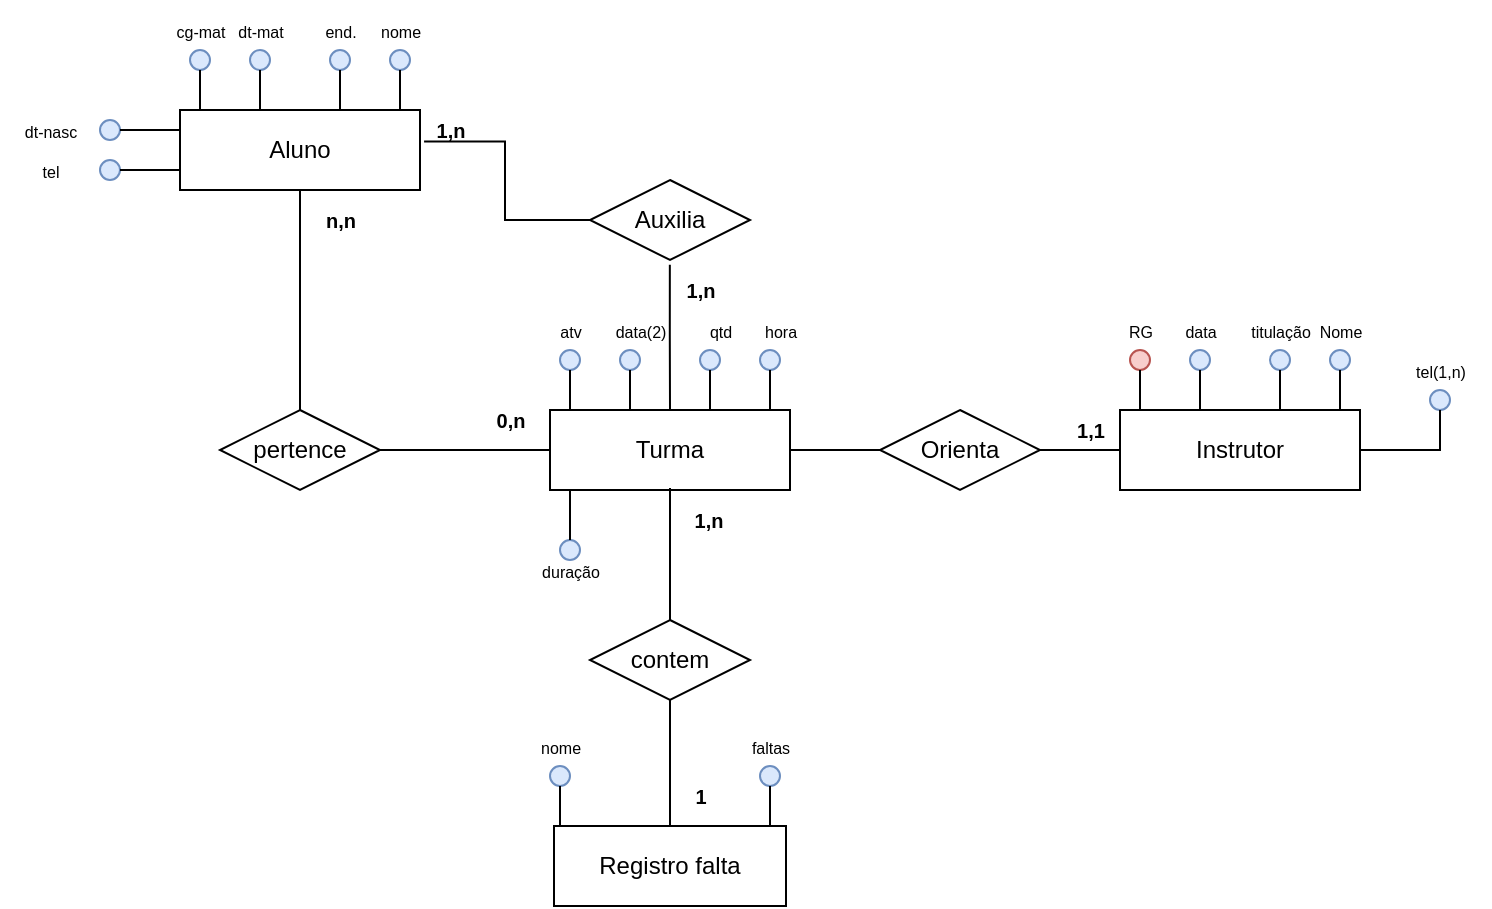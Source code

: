 <mxfile version="24.0.4" type="device">
  <diagram name="Página-1" id="_ynEFMPeJX_Sv4S68ShE">
    <mxGraphModel dx="523" dy="394" grid="1" gridSize="10" guides="1" tooltips="1" connect="1" arrows="1" fold="1" page="1" pageScale="1" pageWidth="827" pageHeight="1169" math="0" shadow="0">
      <root>
        <mxCell id="0" />
        <mxCell id="1" parent="0" />
        <mxCell id="xR3U2uLO1Am0mnn2qQ25-1" value="Aluno" style="rounded=0;whiteSpace=wrap;html=1;" parent="1" vertex="1">
          <mxGeometry x="130" y="605" width="120" height="40" as="geometry" />
        </mxCell>
        <mxCell id="xR3U2uLO1Am0mnn2qQ25-2" value="" style="ellipse;whiteSpace=wrap;html=1;aspect=fixed;fillColor=#dae8fc;strokeColor=#6c8ebf;" parent="1" vertex="1">
          <mxGeometry x="135" y="575" width="10" height="10" as="geometry" />
        </mxCell>
        <mxCell id="xR3U2uLO1Am0mnn2qQ25-3" style="edgeStyle=orthogonalEdgeStyle;rounded=0;orthogonalLoop=1;jettySize=auto;html=1;endArrow=none;endFill=0;" parent="1" source="xR3U2uLO1Am0mnn2qQ25-2" edge="1">
          <mxGeometry relative="1" as="geometry">
            <mxPoint x="140" y="605" as="targetPoint" />
          </mxGeometry>
        </mxCell>
        <mxCell id="xR3U2uLO1Am0mnn2qQ25-4" value="&lt;span style=&quot;font-size: 8px;&quot;&gt;cg-mat&lt;/span&gt;" style="text;html=1;align=center;verticalAlign=middle;resizable=0;points=[];autosize=1;strokeColor=none;fillColor=none;" parent="1" vertex="1">
          <mxGeometry x="115" y="550" width="50" height="30" as="geometry" />
        </mxCell>
        <mxCell id="xR3U2uLO1Am0mnn2qQ25-5" value="" style="ellipse;whiteSpace=wrap;html=1;aspect=fixed;fillColor=#dae8fc;strokeColor=#6c8ebf;" parent="1" vertex="1">
          <mxGeometry x="235" y="575" width="10" height="10" as="geometry" />
        </mxCell>
        <mxCell id="xR3U2uLO1Am0mnn2qQ25-6" style="edgeStyle=orthogonalEdgeStyle;rounded=0;orthogonalLoop=1;jettySize=auto;html=1;endArrow=none;endFill=0;" parent="1" source="xR3U2uLO1Am0mnn2qQ25-5" edge="1">
          <mxGeometry relative="1" as="geometry">
            <mxPoint x="240" y="605" as="targetPoint" />
          </mxGeometry>
        </mxCell>
        <mxCell id="xR3U2uLO1Am0mnn2qQ25-7" value="&lt;span style=&quot;font-size: 8px;&quot;&gt;nome&lt;/span&gt;" style="text;html=1;align=center;verticalAlign=middle;resizable=0;points=[];autosize=1;strokeColor=none;fillColor=none;" parent="1" vertex="1">
          <mxGeometry x="220" y="550" width="40" height="30" as="geometry" />
        </mxCell>
        <mxCell id="xR3U2uLO1Am0mnn2qQ25-8" value="" style="ellipse;whiteSpace=wrap;html=1;aspect=fixed;fillColor=#dae8fc;strokeColor=#6c8ebf;" parent="1" vertex="1">
          <mxGeometry x="165" y="575" width="10" height="10" as="geometry" />
        </mxCell>
        <mxCell id="xR3U2uLO1Am0mnn2qQ25-9" style="edgeStyle=orthogonalEdgeStyle;rounded=0;orthogonalLoop=1;jettySize=auto;html=1;endArrow=none;endFill=0;" parent="1" source="xR3U2uLO1Am0mnn2qQ25-8" edge="1">
          <mxGeometry relative="1" as="geometry">
            <mxPoint x="170" y="605" as="targetPoint" />
          </mxGeometry>
        </mxCell>
        <mxCell id="xR3U2uLO1Am0mnn2qQ25-10" value="&lt;span style=&quot;font-size: 8px;&quot;&gt;dt-mat&lt;/span&gt;" style="text;html=1;align=center;verticalAlign=middle;resizable=0;points=[];autosize=1;strokeColor=none;fillColor=none;" parent="1" vertex="1">
          <mxGeometry x="145" y="550" width="50" height="30" as="geometry" />
        </mxCell>
        <mxCell id="xR3U2uLO1Am0mnn2qQ25-11" value="" style="ellipse;whiteSpace=wrap;html=1;aspect=fixed;fillColor=#dae8fc;strokeColor=#6c8ebf;" parent="1" vertex="1">
          <mxGeometry x="205" y="575" width="10" height="10" as="geometry" />
        </mxCell>
        <mxCell id="xR3U2uLO1Am0mnn2qQ25-12" style="edgeStyle=orthogonalEdgeStyle;rounded=0;orthogonalLoop=1;jettySize=auto;html=1;endArrow=none;endFill=0;" parent="1" source="xR3U2uLO1Am0mnn2qQ25-11" edge="1">
          <mxGeometry relative="1" as="geometry">
            <mxPoint x="210" y="605" as="targetPoint" />
          </mxGeometry>
        </mxCell>
        <mxCell id="xR3U2uLO1Am0mnn2qQ25-13" value="&lt;span style=&quot;font-size: 8px;&quot;&gt;end.&lt;/span&gt;" style="text;html=1;align=center;verticalAlign=middle;resizable=0;points=[];autosize=1;strokeColor=none;fillColor=none;" parent="1" vertex="1">
          <mxGeometry x="190" y="550" width="40" height="30" as="geometry" />
        </mxCell>
        <mxCell id="xR3U2uLO1Am0mnn2qQ25-14" value="&lt;span style=&quot;font-size: 10px;&quot;&gt;&lt;b&gt;0,n&lt;/b&gt;&lt;/span&gt;" style="text;html=1;align=center;verticalAlign=middle;resizable=0;points=[];autosize=1;strokeColor=none;fillColor=none;" parent="1" vertex="1">
          <mxGeometry x="275" y="745" width="40" height="30" as="geometry" />
        </mxCell>
        <mxCell id="xR3U2uLO1Am0mnn2qQ25-15" value="Turma" style="rounded=0;whiteSpace=wrap;html=1;" parent="1" vertex="1">
          <mxGeometry x="315" y="755" width="120" height="40" as="geometry" />
        </mxCell>
        <mxCell id="xR3U2uLO1Am0mnn2qQ25-16" value="" style="ellipse;whiteSpace=wrap;html=1;aspect=fixed;fillColor=#dae8fc;strokeColor=#6c8ebf;" parent="1" vertex="1">
          <mxGeometry x="320" y="725" width="10" height="10" as="geometry" />
        </mxCell>
        <mxCell id="xR3U2uLO1Am0mnn2qQ25-17" style="edgeStyle=orthogonalEdgeStyle;rounded=0;orthogonalLoop=1;jettySize=auto;html=1;endArrow=none;endFill=0;" parent="1" source="xR3U2uLO1Am0mnn2qQ25-16" edge="1">
          <mxGeometry relative="1" as="geometry">
            <mxPoint x="325" y="755" as="targetPoint" />
          </mxGeometry>
        </mxCell>
        <mxCell id="xR3U2uLO1Am0mnn2qQ25-18" value="&lt;span style=&quot;font-size: 8px;&quot;&gt;atv&lt;/span&gt;" style="text;html=1;align=center;verticalAlign=middle;resizable=0;points=[];autosize=1;strokeColor=none;fillColor=none;" parent="1" vertex="1">
          <mxGeometry x="310" y="700" width="30" height="30" as="geometry" />
        </mxCell>
        <mxCell id="xR3U2uLO1Am0mnn2qQ25-19" value="" style="ellipse;whiteSpace=wrap;html=1;aspect=fixed;fillColor=#dae8fc;strokeColor=#6c8ebf;" parent="1" vertex="1">
          <mxGeometry x="420" y="725" width="10" height="10" as="geometry" />
        </mxCell>
        <mxCell id="xR3U2uLO1Am0mnn2qQ25-20" style="edgeStyle=orthogonalEdgeStyle;rounded=0;orthogonalLoop=1;jettySize=auto;html=1;endArrow=none;endFill=0;" parent="1" source="xR3U2uLO1Am0mnn2qQ25-19" edge="1">
          <mxGeometry relative="1" as="geometry">
            <mxPoint x="425" y="755" as="targetPoint" />
          </mxGeometry>
        </mxCell>
        <mxCell id="xR3U2uLO1Am0mnn2qQ25-21" value="&lt;span style=&quot;font-size: 8px;&quot;&gt;hora&lt;/span&gt;" style="text;html=1;align=center;verticalAlign=middle;resizable=0;points=[];autosize=1;strokeColor=none;fillColor=none;" parent="1" vertex="1">
          <mxGeometry x="410" y="700" width="40" height="30" as="geometry" />
        </mxCell>
        <mxCell id="xR3U2uLO1Am0mnn2qQ25-22" value="" style="ellipse;whiteSpace=wrap;html=1;aspect=fixed;fillColor=#dae8fc;strokeColor=#6c8ebf;" parent="1" vertex="1">
          <mxGeometry x="350" y="725" width="10" height="10" as="geometry" />
        </mxCell>
        <mxCell id="xR3U2uLO1Am0mnn2qQ25-23" style="edgeStyle=orthogonalEdgeStyle;rounded=0;orthogonalLoop=1;jettySize=auto;html=1;endArrow=none;endFill=0;" parent="1" source="xR3U2uLO1Am0mnn2qQ25-22" edge="1">
          <mxGeometry relative="1" as="geometry">
            <mxPoint x="355" y="755" as="targetPoint" />
          </mxGeometry>
        </mxCell>
        <mxCell id="xR3U2uLO1Am0mnn2qQ25-24" value="&lt;span style=&quot;font-size: 8px;&quot;&gt;data(2)&lt;/span&gt;" style="text;html=1;align=center;verticalAlign=middle;resizable=0;points=[];autosize=1;strokeColor=none;fillColor=none;" parent="1" vertex="1">
          <mxGeometry x="335" y="700" width="50" height="30" as="geometry" />
        </mxCell>
        <mxCell id="xR3U2uLO1Am0mnn2qQ25-25" value="" style="ellipse;whiteSpace=wrap;html=1;aspect=fixed;fillColor=#dae8fc;strokeColor=#6c8ebf;" parent="1" vertex="1">
          <mxGeometry x="390" y="725" width="10" height="10" as="geometry" />
        </mxCell>
        <mxCell id="xR3U2uLO1Am0mnn2qQ25-26" style="edgeStyle=orthogonalEdgeStyle;rounded=0;orthogonalLoop=1;jettySize=auto;html=1;endArrow=none;endFill=0;" parent="1" source="xR3U2uLO1Am0mnn2qQ25-25" edge="1">
          <mxGeometry relative="1" as="geometry">
            <mxPoint x="395" y="755" as="targetPoint" />
          </mxGeometry>
        </mxCell>
        <mxCell id="xR3U2uLO1Am0mnn2qQ25-27" value="&lt;span style=&quot;font-size: 8px;&quot;&gt;qtd&lt;/span&gt;" style="text;html=1;align=center;verticalAlign=middle;resizable=0;points=[];autosize=1;strokeColor=none;fillColor=none;" parent="1" vertex="1">
          <mxGeometry x="385" y="700" width="30" height="30" as="geometry" />
        </mxCell>
        <mxCell id="xR3U2uLO1Am0mnn2qQ25-28" value="&lt;b&gt;&lt;font style=&quot;font-size: 10px;&quot;&gt;1,1&lt;/font&gt;&lt;/b&gt;" style="text;html=1;align=center;verticalAlign=middle;resizable=0;points=[];autosize=1;strokeColor=none;fillColor=none;" parent="1" vertex="1">
          <mxGeometry x="565" y="750" width="40" height="30" as="geometry" />
        </mxCell>
        <mxCell id="xR3U2uLO1Am0mnn2qQ25-29" value="" style="ellipse;whiteSpace=wrap;html=1;aspect=fixed;fillColor=#dae8fc;strokeColor=#6c8ebf;" parent="1" vertex="1">
          <mxGeometry x="320" y="820" width="10" height="10" as="geometry" />
        </mxCell>
        <mxCell id="xR3U2uLO1Am0mnn2qQ25-30" style="edgeStyle=orthogonalEdgeStyle;rounded=0;orthogonalLoop=1;jettySize=auto;html=1;endArrow=none;endFill=0;" parent="1" edge="1">
          <mxGeometry relative="1" as="geometry">
            <mxPoint x="324.94" y="795" as="targetPoint" />
            <mxPoint x="325" y="820" as="sourcePoint" />
            <Array as="points">
              <mxPoint x="325" y="795" />
            </Array>
          </mxGeometry>
        </mxCell>
        <mxCell id="xR3U2uLO1Am0mnn2qQ25-31" value="&lt;span style=&quot;font-size: 8px;&quot;&gt;duração&lt;/span&gt;" style="text;html=1;align=center;verticalAlign=middle;resizable=0;points=[];autosize=1;strokeColor=none;fillColor=none;" parent="1" vertex="1">
          <mxGeometry x="300" y="820" width="50" height="30" as="geometry" />
        </mxCell>
        <mxCell id="xR3U2uLO1Am0mnn2qQ25-32" value="Instrutor" style="rounded=0;whiteSpace=wrap;html=1;" parent="1" vertex="1">
          <mxGeometry x="600" y="755" width="120" height="40" as="geometry" />
        </mxCell>
        <mxCell id="xR3U2uLO1Am0mnn2qQ25-33" value="" style="ellipse;whiteSpace=wrap;html=1;aspect=fixed;fillColor=#f8cecc;strokeColor=#b85450;" parent="1" vertex="1">
          <mxGeometry x="605" y="725" width="10" height="10" as="geometry" />
        </mxCell>
        <mxCell id="xR3U2uLO1Am0mnn2qQ25-34" style="edgeStyle=orthogonalEdgeStyle;rounded=0;orthogonalLoop=1;jettySize=auto;html=1;endArrow=none;endFill=0;" parent="1" source="xR3U2uLO1Am0mnn2qQ25-33" edge="1">
          <mxGeometry relative="1" as="geometry">
            <mxPoint x="610" y="755" as="targetPoint" />
          </mxGeometry>
        </mxCell>
        <mxCell id="xR3U2uLO1Am0mnn2qQ25-35" value="&lt;span style=&quot;font-size: 8px;&quot;&gt;RG&lt;/span&gt;" style="text;html=1;align=center;verticalAlign=middle;resizable=0;points=[];autosize=1;strokeColor=none;fillColor=none;" parent="1" vertex="1">
          <mxGeometry x="590" y="700" width="40" height="30" as="geometry" />
        </mxCell>
        <mxCell id="xR3U2uLO1Am0mnn2qQ25-36" value="" style="ellipse;whiteSpace=wrap;html=1;aspect=fixed;fillColor=#dae8fc;strokeColor=#6c8ebf;" parent="1" vertex="1">
          <mxGeometry x="705" y="725" width="10" height="10" as="geometry" />
        </mxCell>
        <mxCell id="xR3U2uLO1Am0mnn2qQ25-37" style="edgeStyle=orthogonalEdgeStyle;rounded=0;orthogonalLoop=1;jettySize=auto;html=1;endArrow=none;endFill=0;" parent="1" source="xR3U2uLO1Am0mnn2qQ25-36" edge="1">
          <mxGeometry relative="1" as="geometry">
            <mxPoint x="710" y="755" as="targetPoint" />
          </mxGeometry>
        </mxCell>
        <mxCell id="xR3U2uLO1Am0mnn2qQ25-38" value="&lt;span style=&quot;font-size: 8px;&quot;&gt;Nome&lt;/span&gt;" style="text;html=1;align=center;verticalAlign=middle;resizable=0;points=[];autosize=1;strokeColor=none;fillColor=none;" parent="1" vertex="1">
          <mxGeometry x="690" y="700" width="40" height="30" as="geometry" />
        </mxCell>
        <mxCell id="xR3U2uLO1Am0mnn2qQ25-39" value="" style="ellipse;whiteSpace=wrap;html=1;aspect=fixed;fillColor=#dae8fc;strokeColor=#6c8ebf;" parent="1" vertex="1">
          <mxGeometry x="635" y="725" width="10" height="10" as="geometry" />
        </mxCell>
        <mxCell id="xR3U2uLO1Am0mnn2qQ25-40" style="edgeStyle=orthogonalEdgeStyle;rounded=0;orthogonalLoop=1;jettySize=auto;html=1;endArrow=none;endFill=0;" parent="1" source="xR3U2uLO1Am0mnn2qQ25-39" edge="1">
          <mxGeometry relative="1" as="geometry">
            <mxPoint x="640" y="755" as="targetPoint" />
          </mxGeometry>
        </mxCell>
        <mxCell id="xR3U2uLO1Am0mnn2qQ25-41" value="&lt;span style=&quot;font-size: 8px;&quot;&gt;data&lt;/span&gt;" style="text;html=1;align=center;verticalAlign=middle;resizable=0;points=[];autosize=1;strokeColor=none;fillColor=none;" parent="1" vertex="1">
          <mxGeometry x="620" y="700" width="40" height="30" as="geometry" />
        </mxCell>
        <mxCell id="xR3U2uLO1Am0mnn2qQ25-42" value="" style="ellipse;whiteSpace=wrap;html=1;aspect=fixed;fillColor=#dae8fc;strokeColor=#6c8ebf;" parent="1" vertex="1">
          <mxGeometry x="675" y="725" width="10" height="10" as="geometry" />
        </mxCell>
        <mxCell id="xR3U2uLO1Am0mnn2qQ25-43" style="edgeStyle=orthogonalEdgeStyle;rounded=0;orthogonalLoop=1;jettySize=auto;html=1;endArrow=none;endFill=0;" parent="1" source="xR3U2uLO1Am0mnn2qQ25-42" edge="1">
          <mxGeometry relative="1" as="geometry">
            <mxPoint x="680" y="755" as="targetPoint" />
          </mxGeometry>
        </mxCell>
        <mxCell id="xR3U2uLO1Am0mnn2qQ25-44" value="&lt;span style=&quot;font-size: 8px;&quot;&gt;titulação&lt;/span&gt;" style="text;html=1;align=center;verticalAlign=middle;resizable=0;points=[];autosize=1;strokeColor=none;fillColor=none;" parent="1" vertex="1">
          <mxGeometry x="655" y="700" width="50" height="30" as="geometry" />
        </mxCell>
        <mxCell id="xR3U2uLO1Am0mnn2qQ25-50" value="" style="ellipse;whiteSpace=wrap;html=1;aspect=fixed;fillColor=#dae8fc;strokeColor=#6c8ebf;" parent="1" vertex="1">
          <mxGeometry x="755" y="745" width="10" height="10" as="geometry" />
        </mxCell>
        <mxCell id="xR3U2uLO1Am0mnn2qQ25-51" style="edgeStyle=orthogonalEdgeStyle;rounded=0;orthogonalLoop=1;jettySize=auto;html=1;endArrow=none;endFill=0;" parent="1" source="xR3U2uLO1Am0mnn2qQ25-50" edge="1">
          <mxGeometry relative="1" as="geometry">
            <mxPoint x="720" y="775" as="targetPoint" />
            <Array as="points">
              <mxPoint x="760" y="775" />
            </Array>
          </mxGeometry>
        </mxCell>
        <mxCell id="xR3U2uLO1Am0mnn2qQ25-52" value="&lt;span style=&quot;font-size: 8px;&quot;&gt;tel(1,n)&lt;/span&gt;" style="text;html=1;align=center;verticalAlign=middle;resizable=0;points=[];autosize=1;strokeColor=none;fillColor=none;" parent="1" vertex="1">
          <mxGeometry x="735" y="720" width="50" height="30" as="geometry" />
        </mxCell>
        <mxCell id="xR3U2uLO1Am0mnn2qQ25-54" style="edgeStyle=orthogonalEdgeStyle;rounded=0;orthogonalLoop=1;jettySize=auto;html=1;entryX=0;entryY=0.5;entryDx=0;entryDy=0;endArrow=none;endFill=0;" parent="1" source="xR3U2uLO1Am0mnn2qQ25-53" target="xR3U2uLO1Am0mnn2qQ25-32" edge="1">
          <mxGeometry relative="1" as="geometry" />
        </mxCell>
        <mxCell id="xR3U2uLO1Am0mnn2qQ25-53" value="Orienta" style="rhombus;whiteSpace=wrap;html=1;" parent="1" vertex="1">
          <mxGeometry x="480" y="755" width="80" height="40" as="geometry" />
        </mxCell>
        <mxCell id="xR3U2uLO1Am0mnn2qQ25-55" style="edgeStyle=orthogonalEdgeStyle;rounded=0;orthogonalLoop=1;jettySize=auto;html=1;endArrow=none;endFill=0;entryX=1;entryY=0.5;entryDx=0;entryDy=0;" parent="1" source="xR3U2uLO1Am0mnn2qQ25-53" target="xR3U2uLO1Am0mnn2qQ25-15" edge="1">
          <mxGeometry relative="1" as="geometry">
            <mxPoint x="440" y="775" as="targetPoint" />
          </mxGeometry>
        </mxCell>
        <mxCell id="xR3U2uLO1Am0mnn2qQ25-61" style="edgeStyle=orthogonalEdgeStyle;rounded=0;orthogonalLoop=1;jettySize=auto;html=1;entryX=0;entryY=0.5;entryDx=0;entryDy=0;endArrow=none;endFill=0;" parent="1" source="xR3U2uLO1Am0mnn2qQ25-60" target="xR3U2uLO1Am0mnn2qQ25-15" edge="1">
          <mxGeometry relative="1" as="geometry" />
        </mxCell>
        <mxCell id="xR3U2uLO1Am0mnn2qQ25-62" style="edgeStyle=orthogonalEdgeStyle;rounded=0;orthogonalLoop=1;jettySize=auto;html=1;endArrow=none;endFill=0;" parent="1" source="xR3U2uLO1Am0mnn2qQ25-60" target="xR3U2uLO1Am0mnn2qQ25-1" edge="1">
          <mxGeometry relative="1" as="geometry" />
        </mxCell>
        <mxCell id="xR3U2uLO1Am0mnn2qQ25-60" value="pertence" style="rhombus;whiteSpace=wrap;html=1;" parent="1" vertex="1">
          <mxGeometry x="150" y="755" width="80" height="40" as="geometry" />
        </mxCell>
        <mxCell id="xR3U2uLO1Am0mnn2qQ25-63" value="&lt;b&gt;&lt;font style=&quot;font-size: 10px;&quot;&gt;1&lt;/font&gt;&lt;/b&gt;" style="text;html=1;align=center;verticalAlign=middle;resizable=0;points=[];autosize=1;strokeColor=none;fillColor=none;" parent="1" vertex="1">
          <mxGeometry x="375" y="933" width="30" height="30" as="geometry" />
        </mxCell>
        <mxCell id="xR3U2uLO1Am0mnn2qQ25-64" value="" style="ellipse;whiteSpace=wrap;html=1;aspect=fixed;fillColor=#dae8fc;strokeColor=#6c8ebf;" parent="1" vertex="1">
          <mxGeometry x="90" y="610" width="10" height="10" as="geometry" />
        </mxCell>
        <mxCell id="xR3U2uLO1Am0mnn2qQ25-65" style="edgeStyle=orthogonalEdgeStyle;rounded=0;orthogonalLoop=1;jettySize=auto;html=1;endArrow=none;endFill=0;entryX=0;entryY=0.25;entryDx=0;entryDy=0;" parent="1" source="xR3U2uLO1Am0mnn2qQ25-64" target="xR3U2uLO1Am0mnn2qQ25-1" edge="1">
          <mxGeometry relative="1" as="geometry">
            <mxPoint x="150" y="615" as="targetPoint" />
          </mxGeometry>
        </mxCell>
        <mxCell id="xR3U2uLO1Am0mnn2qQ25-66" value="&lt;span style=&quot;font-size: 8px;&quot;&gt;dt-nasc&lt;/span&gt;&lt;span style=&quot;color: rgba(0, 0, 0, 0); font-family: monospace; font-size: 0px; text-align: start;&quot;&gt;%3CmxGraphModel%3E%3Croot%3E%3CmxCell%20id%3D%220%22%2F%3E%3CmxCell%20id%3D%221%22%20parent%3D%220%22%2F%3E%3CmxCell%20id%3D%222%22%20value%3D%22%22%20style%3D%22ellipse%3BwhiteSpace%3Dwrap%3Bhtml%3D1%3Baspect%3Dfixed%3BfillColor%3D%23dae8fc%3BstrokeColor%3D%236c8ebf%3B%22%20vertex%3D%221%22%20parent%3D%221%22%3E%3CmxGeometry%20x%3D%22135%22%20y%3D%22575%22%20width%3D%2210%22%20height%3D%2210%22%20as%3D%22geometry%22%2F%3E%3C%2FmxCell%3E%3CmxCell%20id%3D%223%22%20style%3D%22edgeStyle%3DorthogonalEdgeStyle%3Brounded%3D0%3BorthogonalLoop%3D1%3BjettySize%3Dauto%3Bhtml%3D1%3BendArrow%3Dnone%3BendFill%3D0%3B%22%20edge%3D%221%22%20source%3D%222%22%20parent%3D%221%22%3E%3CmxGeometry%20relative%3D%221%22%20as%3D%22geometry%22%3E%3CmxPoint%20x%3D%22140%22%20y%3D%22605%22%20as%3D%22targetPoint%22%2F%3E%3C%2FmxGeometry%3E%3C%2FmxCell%3E%3CmxCell%20id%3D%224%22%20value%3D%22%26lt%3Bspan%20style%3D%26quot%3Bfont-size%3A%208px%3B%26quot%3B%26gt%3Bcg-mat%26lt%3B%2Fspan%26gt%3B%22%20style%3D%22text%3Bhtml%3D1%3Balign%3Dcenter%3BverticalAlign%3Dmiddle%3Bresizable%3D0%3Bpoints%3D%5B%5D%3Bautosize%3D1%3BstrokeColor%3Dnone%3BfillColor%3Dnone%3B%22%20vertex%3D%221%22%20parent%3D%221%22%3E%3CmxGeometry%20x%3D%22115%22%20y%3D%22550%22%20width%3D%2250%22%20height%3D%2230%22%20as%3D%22geometry%22%2F%3E%3C%2FmxCell%3E%3CmxCell%20id%3D%225%22%20value%3D%22%22%20style%3D%22ellipse%3BwhiteSpace%3Dwrap%3Bhtml%3D1%3Baspect%3Dfixed%3BfillColor%3D%23dae8fc%3BstrokeColor%3D%236c8ebf%3B%22%20vertex%3D%221%22%20parent%3D%221%22%3E%3CmxGeometry%20x%3D%22165%22%20y%3D%22575%22%20width%3D%2210%22%20height%3D%2210%22%20as%3D%22geometry%22%2F%3E%3C%2FmxCell%3E%3CmxCell%20id%3D%226%22%20style%3D%22edgeStyle%3DorthogonalEdgeStyle%3Brounded%3D0%3BorthogonalLoop%3D1%3BjettySize%3Dauto%3Bhtml%3D1%3BendArrow%3Dnone%3BendFill%3D0%3B%22%20edge%3D%221%22%20source%3D%225%22%20parent%3D%221%22%3E%3CmxGeometry%20relative%3D%221%22%20as%3D%22geometry%22%3E%3CmxPoint%20x%3D%22170%22%20y%3D%22605%22%20as%3D%22targetPoint%22%2F%3E%3C%2FmxGeometry%3E%3C%2FmxCell%3E%3C%2Froot%3E%3C%2FmxGraphModel%3E&lt;/span&gt;&lt;span style=&quot;color: rgba(0, 0, 0, 0); font-family: monospace; font-size: 0px; text-align: start;&quot;&gt;%3CmxGraphModel%3E%3Croot%3E%3CmxCell%20id%3D%220%22%2F%3E%3CmxCell%20id%3D%221%22%20parent%3D%220%22%2F%3E%3CmxCell%20id%3D%222%22%20value%3D%22%22%20style%3D%22ellipse%3BwhiteSpace%3Dwrap%3Bhtml%3D1%3Baspect%3Dfixed%3BfillColor%3D%23dae8fc%3BstrokeColor%3D%236c8ebf%3B%22%20vertex%3D%221%22%20parent%3D%221%22%3E%3CmxGeometry%20x%3D%22135%22%20y%3D%22575%22%20width%3D%2210%22%20height%3D%2210%22%20as%3D%22geometry%22%2F%3E%3C%2FmxCell%3E%3CmxCell%20id%3D%223%22%20style%3D%22edgeStyle%3DorthogonalEdgeStyle%3Brounded%3D0%3BorthogonalLoop%3D1%3BjettySize%3Dauto%3Bhtml%3D1%3BendArrow%3Dnone%3BendFill%3D0%3B%22%20edge%3D%221%22%20source%3D%222%22%20parent%3D%221%22%3E%3CmxGeometry%20relative%3D%221%22%20as%3D%22geometry%22%3E%3CmxPoint%20x%3D%22140%22%20y%3D%22605%22%20as%3D%22targetPoint%22%2F%3E%3C%2FmxGeometry%3E%3C%2FmxCell%3E%3CmxCell%20id%3D%224%22%20value%3D%22%26lt%3Bspan%20style%3D%26quot%3Bfont-size%3A%208px%3B%26quot%3B%26gt%3Bcg-mat%26lt%3B%2Fspan%26gt%3B%22%20style%3D%22text%3Bhtml%3D1%3Balign%3Dcenter%3BverticalAlign%3Dmiddle%3Bresizable%3D0%3Bpoints%3D%5B%5D%3Bautosize%3D1%3BstrokeColor%3Dnone%3BfillColor%3Dnone%3B%22%20vertex%3D%221%22%20parent%3D%221%22%3E%3CmxGeometry%20x%3D%22115%22%20y%3D%22550%22%20width%3D%2250%22%20height%3D%2230%22%20as%3D%22geometry%22%2F%3E%3C%2FmxCell%3E%3CmxCell%20id%3D%225%22%20value%3D%22%22%20style%3D%22ellipse%3BwhiteSpace%3Dwrap%3Bhtml%3D1%3Baspect%3Dfixed%3BfillColor%3D%23dae8fc%3BstrokeColor%3D%236c8ebf%3B%22%20vertex%3D%221%22%20parent%3D%221%22%3E%3CmxGeometry%20x%3D%22165%22%20y%3D%22575%22%20width%3D%2210%22%20height%3D%2210%22%20as%3D%22geometry%22%2F%3E%3C%2FmxCell%3E%3CmxCell%20id%3D%226%22%20style%3D%22edgeStyle%3DorthogonalEdgeStyle%3Brounded%3D0%3BorthogonalLoop%3D1%3BjettySize%3Dauto%3Bhtml%3D1%3BendArrow%3Dnone%3BendFill%3D0%3B%22%20edge%3D%221%22%20source%3D%225%22%20parent%3D%221%22%3E%3CmxGeometry%20relative%3D%221%22%20as%3D%22geometry%22%3E%3CmxPoint%20x%3D%22170%22%20y%3D%22605%22%20as%3D%22targetPoint%22%2F%3E%3C%2FmxGeometry%3E%3C%2FmxCell%3E%3C%2Froot%3E%3C%2FmxGraphModel%3E&lt;/span&gt;" style="text;html=1;align=center;verticalAlign=middle;resizable=0;points=[];autosize=1;strokeColor=none;fillColor=none;" parent="1" vertex="1">
          <mxGeometry x="40" y="600" width="50" height="30" as="geometry" />
        </mxCell>
        <mxCell id="xR3U2uLO1Am0mnn2qQ25-67" value="" style="ellipse;whiteSpace=wrap;html=1;aspect=fixed;fillColor=#dae8fc;strokeColor=#6c8ebf;" parent="1" vertex="1">
          <mxGeometry x="90" y="630" width="10" height="10" as="geometry" />
        </mxCell>
        <mxCell id="xR3U2uLO1Am0mnn2qQ25-68" style="edgeStyle=orthogonalEdgeStyle;rounded=0;orthogonalLoop=1;jettySize=auto;html=1;endArrow=none;endFill=0;entryX=0;entryY=0.75;entryDx=0;entryDy=0;" parent="1" source="xR3U2uLO1Am0mnn2qQ25-67" target="xR3U2uLO1Am0mnn2qQ25-1" edge="1">
          <mxGeometry relative="1" as="geometry">
            <mxPoint x="180" y="615" as="targetPoint" />
          </mxGeometry>
        </mxCell>
        <mxCell id="xR3U2uLO1Am0mnn2qQ25-69" value="&lt;span style=&quot;font-size: 8px;&quot;&gt;tel&lt;/span&gt;" style="text;html=1;align=center;verticalAlign=middle;resizable=0;points=[];autosize=1;strokeColor=none;fillColor=none;" parent="1" vertex="1">
          <mxGeometry x="50" y="620" width="30" height="30" as="geometry" />
        </mxCell>
        <mxCell id="xR3U2uLO1Am0mnn2qQ25-70" value="&lt;span style=&quot;font-size: 10px;&quot;&gt;&lt;b&gt;n,n&lt;/b&gt;&lt;/span&gt;" style="text;html=1;align=center;verticalAlign=middle;resizable=0;points=[];autosize=1;strokeColor=none;fillColor=none;" parent="1" vertex="1">
          <mxGeometry x="190" y="645" width="40" height="30" as="geometry" />
        </mxCell>
        <mxCell id="xR3U2uLO1Am0mnn2qQ25-76" style="edgeStyle=orthogonalEdgeStyle;rounded=0;orthogonalLoop=1;jettySize=auto;html=1;endArrow=none;endFill=0;entryX=1.017;entryY=0.395;entryDx=0;entryDy=0;entryPerimeter=0;" parent="1" source="xR3U2uLO1Am0mnn2qQ25-75" target="xR3U2uLO1Am0mnn2qQ25-1" edge="1">
          <mxGeometry relative="1" as="geometry">
            <mxPoint x="370" y="620" as="targetPoint" />
          </mxGeometry>
        </mxCell>
        <mxCell id="xR3U2uLO1Am0mnn2qQ25-75" value="Auxilia" style="rhombus;whiteSpace=wrap;html=1;" parent="1" vertex="1">
          <mxGeometry x="335" y="640" width="80" height="40" as="geometry" />
        </mxCell>
        <mxCell id="xR3U2uLO1Am0mnn2qQ25-77" style="edgeStyle=orthogonalEdgeStyle;rounded=0;orthogonalLoop=1;jettySize=auto;html=1;endArrow=none;endFill=0;entryX=0.5;entryY=0;entryDx=0;entryDy=0;exitX=0.499;exitY=1.058;exitDx=0;exitDy=0;exitPerimeter=0;" parent="1" source="xR3U2uLO1Am0mnn2qQ25-75" target="xR3U2uLO1Am0mnn2qQ25-15" edge="1">
          <mxGeometry relative="1" as="geometry">
            <mxPoint x="375" y="690" as="sourcePoint" />
            <mxPoint x="382" y="750" as="targetPoint" />
            <Array as="points" />
          </mxGeometry>
        </mxCell>
        <mxCell id="xR3U2uLO1Am0mnn2qQ25-78" value="Registro falta" style="rounded=0;whiteSpace=wrap;html=1;" parent="1" vertex="1">
          <mxGeometry x="317" y="963" width="116" height="40" as="geometry" />
        </mxCell>
        <mxCell id="xR3U2uLO1Am0mnn2qQ25-79" style="edgeStyle=orthogonalEdgeStyle;rounded=0;orthogonalLoop=1;jettySize=auto;html=1;endArrow=none;endFill=0;" parent="1" source="xR3U2uLO1Am0mnn2qQ25-80" edge="1">
          <mxGeometry relative="1" as="geometry">
            <mxPoint x="375" y="800" as="targetPoint" />
            <Array as="points">
              <mxPoint x="375" y="794" />
            </Array>
          </mxGeometry>
        </mxCell>
        <mxCell id="xR3U2uLO1Am0mnn2qQ25-86" style="edgeStyle=orthogonalEdgeStyle;rounded=0;orthogonalLoop=1;jettySize=auto;html=1;endArrow=none;endFill=0;" parent="1" source="xR3U2uLO1Am0mnn2qQ25-80" target="xR3U2uLO1Am0mnn2qQ25-78" edge="1">
          <mxGeometry relative="1" as="geometry" />
        </mxCell>
        <mxCell id="xR3U2uLO1Am0mnn2qQ25-80" value="contem" style="rhombus;whiteSpace=wrap;html=1;" parent="1" vertex="1">
          <mxGeometry x="335" y="860" width="80" height="40" as="geometry" />
        </mxCell>
        <mxCell id="xR3U2uLO1Am0mnn2qQ25-83" value="&lt;b&gt;&lt;font style=&quot;font-size: 10px;&quot;&gt;1,n&lt;/font&gt;&lt;/b&gt;" style="text;html=1;align=center;verticalAlign=middle;resizable=0;points=[];autosize=1;strokeColor=none;fillColor=none;" parent="1" vertex="1">
          <mxGeometry x="370" y="680" width="40" height="30" as="geometry" />
        </mxCell>
        <mxCell id="xR3U2uLO1Am0mnn2qQ25-84" value="&lt;b&gt;&lt;font style=&quot;font-size: 10px;&quot;&gt;1,n&lt;/font&gt;&lt;/b&gt;" style="text;html=1;align=center;verticalAlign=middle;resizable=0;points=[];autosize=1;strokeColor=none;fillColor=none;" parent="1" vertex="1">
          <mxGeometry x="245" y="600" width="40" height="30" as="geometry" />
        </mxCell>
        <mxCell id="xR3U2uLO1Am0mnn2qQ25-87" value="&lt;b&gt;&lt;font style=&quot;font-size: 10px;&quot;&gt;1,n&lt;/font&gt;&lt;/b&gt;" style="text;html=1;align=center;verticalAlign=middle;resizable=0;points=[];autosize=1;strokeColor=none;fillColor=none;" parent="1" vertex="1">
          <mxGeometry x="374" y="795" width="40" height="30" as="geometry" />
        </mxCell>
        <mxCell id="WAuPQYUlDlWEV0hXY6on-1" value="" style="ellipse;whiteSpace=wrap;html=1;aspect=fixed;fillColor=#dae8fc;strokeColor=#6c8ebf;" vertex="1" parent="1">
          <mxGeometry x="315" y="933" width="10" height="10" as="geometry" />
        </mxCell>
        <mxCell id="WAuPQYUlDlWEV0hXY6on-2" style="edgeStyle=orthogonalEdgeStyle;rounded=0;orthogonalLoop=1;jettySize=auto;html=1;endArrow=none;endFill=0;" edge="1" parent="1" source="WAuPQYUlDlWEV0hXY6on-1">
          <mxGeometry relative="1" as="geometry">
            <mxPoint x="320" y="963" as="targetPoint" />
          </mxGeometry>
        </mxCell>
        <mxCell id="WAuPQYUlDlWEV0hXY6on-3" value="&lt;span style=&quot;font-size: 8px;&quot;&gt;nome&lt;/span&gt;" style="text;html=1;align=center;verticalAlign=middle;resizable=0;points=[];autosize=1;strokeColor=none;fillColor=none;" vertex="1" parent="1">
          <mxGeometry x="300" y="908" width="40" height="30" as="geometry" />
        </mxCell>
        <mxCell id="WAuPQYUlDlWEV0hXY6on-4" value="" style="ellipse;whiteSpace=wrap;html=1;aspect=fixed;fillColor=#dae8fc;strokeColor=#6c8ebf;" vertex="1" parent="1">
          <mxGeometry x="420" y="933" width="10" height="10" as="geometry" />
        </mxCell>
        <mxCell id="WAuPQYUlDlWEV0hXY6on-5" style="edgeStyle=orthogonalEdgeStyle;rounded=0;orthogonalLoop=1;jettySize=auto;html=1;endArrow=none;endFill=0;" edge="1" parent="1" source="WAuPQYUlDlWEV0hXY6on-4">
          <mxGeometry relative="1" as="geometry">
            <mxPoint x="425" y="963" as="targetPoint" />
          </mxGeometry>
        </mxCell>
        <mxCell id="WAuPQYUlDlWEV0hXY6on-6" value="&lt;span style=&quot;font-size: 8px;&quot;&gt;faltas&lt;/span&gt;" style="text;html=1;align=center;verticalAlign=middle;resizable=0;points=[];autosize=1;strokeColor=none;fillColor=none;" vertex="1" parent="1">
          <mxGeometry x="405" y="908" width="40" height="30" as="geometry" />
        </mxCell>
      </root>
    </mxGraphModel>
  </diagram>
</mxfile>
